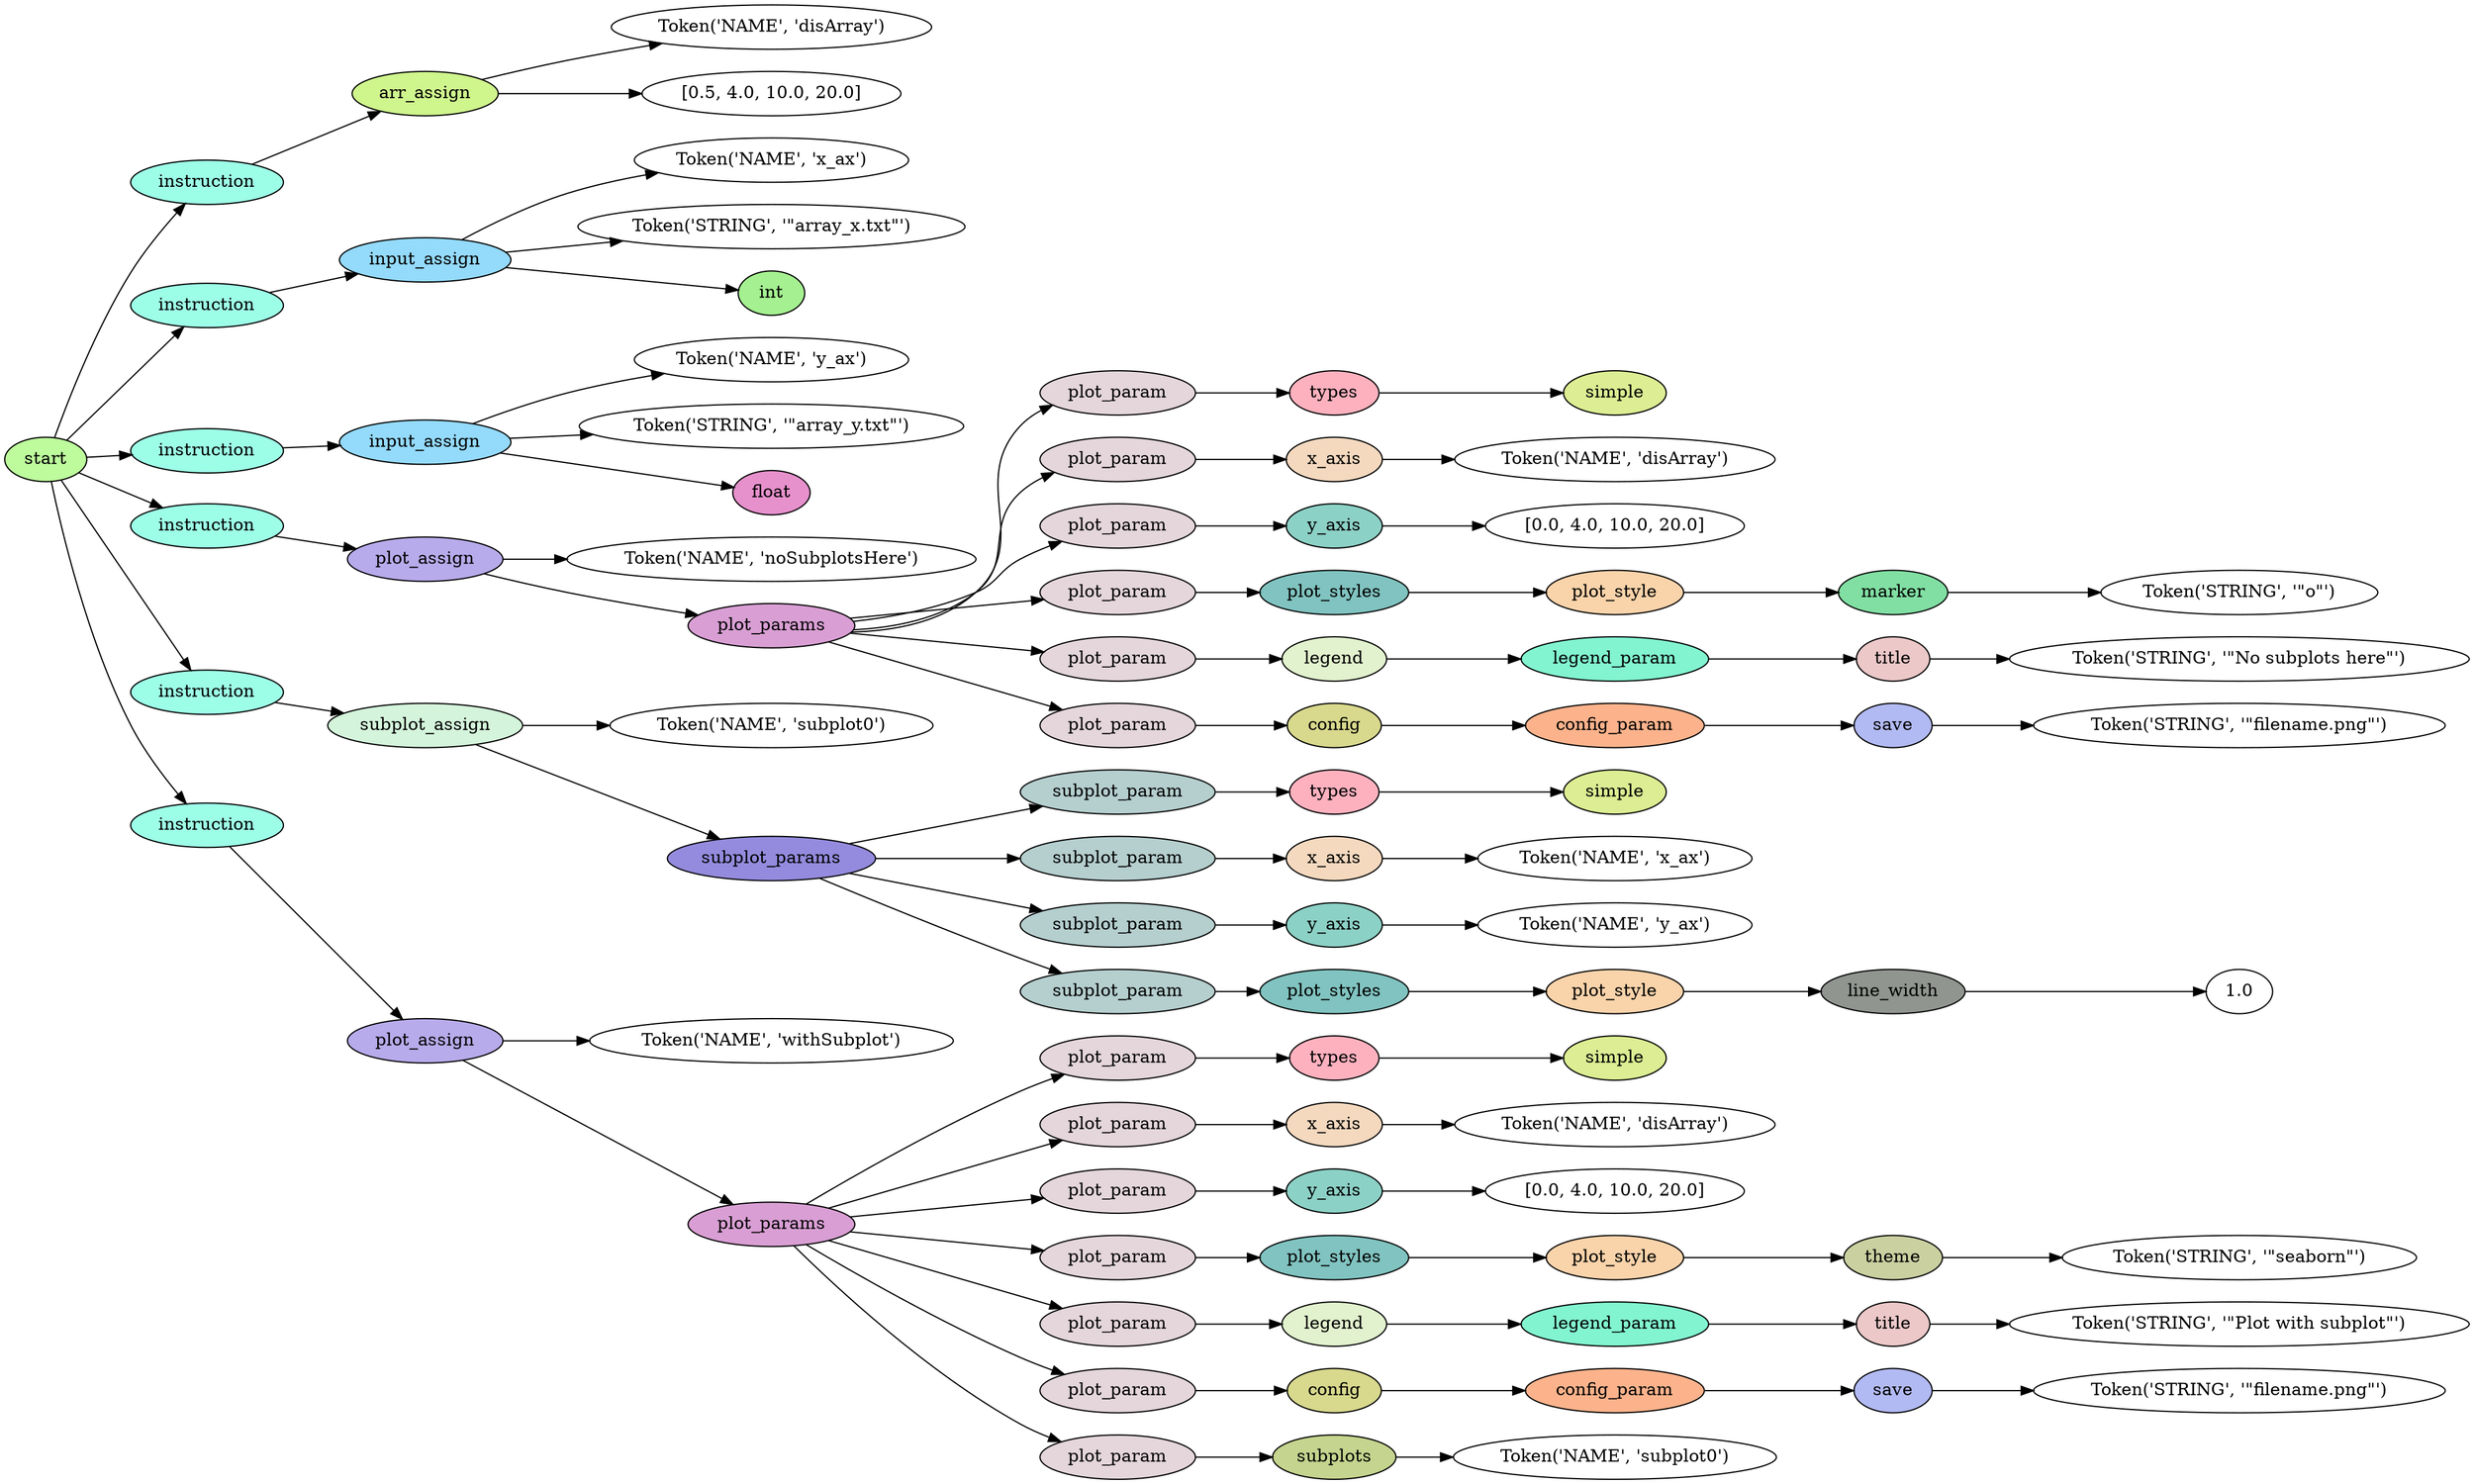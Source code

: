 digraph G {
rankdir=LR;
0 [label="Token('NAME', 'disArray')"];
1 [label="[0.5, 4.0, 10.0, 20.0]"];
2 [fillcolor="#cff58d", label=arr_assign, style=filled];
2 -> 0;
2 -> 1;
3 [fillcolor="#9dfee7", label=instruction, style=filled];
3 -> 2;
4 [label="Token('NAME', 'x_ax')"];
5 [label="Token('STRING', '\"array_x.txt\"')"];
6 [fillcolor="#a5f091", label=int, style=filled];
7 [fillcolor="#94dafb", label=input_assign, style=filled];
7 -> 4;
7 -> 5;
7 -> 6;
8 [fillcolor="#9dfee7", label=instruction, style=filled];
8 -> 7;
9 [label="Token('NAME', 'y_ax')"];
10 [label="Token('STRING', '\"array_y.txt\"')"];
11 [fillcolor="#e690cc", label=float, style=filled];
12 [fillcolor="#94dafb", label=input_assign, style=filled];
12 -> 9;
12 -> 10;
12 -> 11;
13 [fillcolor="#9dfee7", label=instruction, style=filled];
13 -> 12;
14 [label="Token('NAME', 'noSubplotsHere')"];
15 [fillcolor="#dced93", label=simple, style=filled];
16 [fillcolor="#fdb1bf", label=types, style=filled];
16 -> 15;
17 [fillcolor="#e4d6db", label=plot_param, style=filled];
17 -> 16;
18 [label="Token('NAME', 'disArray')"];
19 [fillcolor="#f4d9bf", label=x_axis, style=filled];
19 -> 18;
20 [fillcolor="#e4d6db", label=plot_param, style=filled];
20 -> 19;
21 [label="[0.0, 4.0, 10.0, 20.0]"];
22 [fillcolor="#8cd1c6", label=y_axis, style=filled];
22 -> 21;
23 [fillcolor="#e4d6db", label=plot_param, style=filled];
23 -> 22;
24 [label="Token('STRING', '\"o\"')"];
25 [fillcolor="#81dfa3", label=marker, style=filled];
25 -> 24;
26 [fillcolor="#f9d3aa", label=plot_style, style=filled];
26 -> 25;
27 [fillcolor="#80c3c0", label=plot_styles, style=filled];
27 -> 26;
28 [fillcolor="#e4d6db", label=plot_param, style=filled];
28 -> 27;
29 [label="Token('STRING', '\"No subplots here\"')"];
30 [fillcolor="#ecc8c9", label=title, style=filled];
30 -> 29;
31 [fillcolor="#82f4d0", label=legend_param, style=filled];
31 -> 30;
32 [fillcolor="#e2f1ce", label=legend, style=filled];
32 -> 31;
33 [fillcolor="#e4d6db", label=plot_param, style=filled];
33 -> 32;
34 [label="Token('STRING', '\"filename.png\"')"];
35 [fillcolor="#b2baf3", label=save, style=filled];
35 -> 34;
36 [fillcolor="#fcb38c", label=config_param, style=filled];
36 -> 35;
37 [fillcolor="#d8d98d", label=config, style=filled];
37 -> 36;
38 [fillcolor="#e4d6db", label=plot_param, style=filled];
38 -> 37;
39 [fillcolor="#d99fd4", label=plot_params, style=filled];
39 -> 17;
39 -> 20;
39 -> 23;
39 -> 28;
39 -> 33;
39 -> 38;
40 [fillcolor="#b8abeb", label=plot_assign, style=filled];
40 -> 14;
40 -> 39;
41 [fillcolor="#9dfee7", label=instruction, style=filled];
41 -> 40;
42 [label="Token('NAME', 'subplot0')"];
43 [fillcolor="#dced93", label=simple, style=filled];
44 [fillcolor="#fdb1bf", label=types, style=filled];
44 -> 43;
45 [fillcolor="#b5cece", label=subplot_param, style=filled];
45 -> 44;
46 [label="Token('NAME', 'x_ax')"];
47 [fillcolor="#f4d9bf", label=x_axis, style=filled];
47 -> 46;
48 [fillcolor="#b5cece", label=subplot_param, style=filled];
48 -> 47;
49 [label="Token('NAME', 'y_ax')"];
50 [fillcolor="#8cd1c6", label=y_axis, style=filled];
50 -> 49;
51 [fillcolor="#b5cece", label=subplot_param, style=filled];
51 -> 50;
52 [label="1.0"];
53 [fillcolor="#909590", label=line_width, style=filled];
53 -> 52;
54 [fillcolor="#f9d3aa", label=plot_style, style=filled];
54 -> 53;
55 [fillcolor="#80c3c0", label=plot_styles, style=filled];
55 -> 54;
56 [fillcolor="#b5cece", label=subplot_param, style=filled];
56 -> 55;
57 [fillcolor="#948bde", label=subplot_params, style=filled];
57 -> 45;
57 -> 48;
57 -> 51;
57 -> 56;
58 [fillcolor="#d4f4db", label=subplot_assign, style=filled];
58 -> 42;
58 -> 57;
59 [fillcolor="#9dfee7", label=instruction, style=filled];
59 -> 58;
60 [label="Token('NAME', 'withSubplot')"];
61 [fillcolor="#dced93", label=simple, style=filled];
62 [fillcolor="#fdb1bf", label=types, style=filled];
62 -> 61;
63 [fillcolor="#e4d6db", label=plot_param, style=filled];
63 -> 62;
64 [label="Token('NAME', 'disArray')"];
65 [fillcolor="#f4d9bf", label=x_axis, style=filled];
65 -> 64;
66 [fillcolor="#e4d6db", label=plot_param, style=filled];
66 -> 65;
67 [label="[0.0, 4.0, 10.0, 20.0]"];
68 [fillcolor="#8cd1c6", label=y_axis, style=filled];
68 -> 67;
69 [fillcolor="#e4d6db", label=plot_param, style=filled];
69 -> 68;
70 [label="Token('STRING', '\"seaborn\"')"];
71 [fillcolor="#cad0a0", label=theme, style=filled];
71 -> 70;
72 [fillcolor="#f9d3aa", label=plot_style, style=filled];
72 -> 71;
73 [fillcolor="#80c3c0", label=plot_styles, style=filled];
73 -> 72;
74 [fillcolor="#e4d6db", label=plot_param, style=filled];
74 -> 73;
75 [label="Token('STRING', '\"Plot with subplot\"')"];
76 [fillcolor="#ecc8c9", label=title, style=filled];
76 -> 75;
77 [fillcolor="#82f4d0", label=legend_param, style=filled];
77 -> 76;
78 [fillcolor="#e2f1ce", label=legend, style=filled];
78 -> 77;
79 [fillcolor="#e4d6db", label=plot_param, style=filled];
79 -> 78;
80 [label="Token('STRING', '\"filename.png\"')"];
81 [fillcolor="#b2baf3", label=save, style=filled];
81 -> 80;
82 [fillcolor="#fcb38c", label=config_param, style=filled];
82 -> 81;
83 [fillcolor="#d8d98d", label=config, style=filled];
83 -> 82;
84 [fillcolor="#e4d6db", label=plot_param, style=filled];
84 -> 83;
85 [label="Token('NAME', 'subplot0')"];
86 [fillcolor="#c5d48e", label=subplots, style=filled];
86 -> 85;
87 [fillcolor="#e4d6db", label=plot_param, style=filled];
87 -> 86;
88 [fillcolor="#d99fd4", label=plot_params, style=filled];
88 -> 63;
88 -> 66;
88 -> 69;
88 -> 74;
88 -> 79;
88 -> 84;
88 -> 87;
89 [fillcolor="#b8abeb", label=plot_assign, style=filled];
89 -> 60;
89 -> 88;
90 [fillcolor="#9dfee7", label=instruction, style=filled];
90 -> 89;
91 [fillcolor="#bdfb9d", label=start, style=filled];
91 -> 3;
91 -> 8;
91 -> 13;
91 -> 41;
91 -> 59;
91 -> 90;
}
